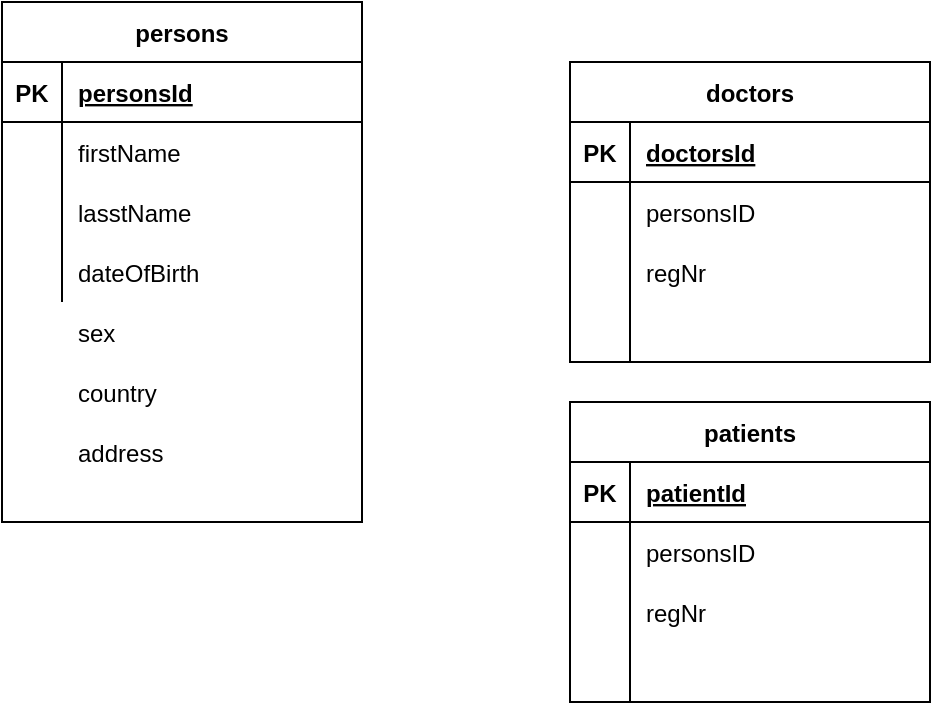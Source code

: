 <mxfile version="14.1.1" type="github"><diagram id="Gl5iQgwV_IHb5SMOgu8m" name="Page-1"><mxGraphModel dx="953" dy="499" grid="1" gridSize="10" guides="1" tooltips="1" connect="1" arrows="1" fold="1" page="1" pageScale="1" pageWidth="827" pageHeight="1169" math="0" shadow="0"><root><mxCell id="0"/><mxCell id="1" parent="0"/><mxCell id="aHe6YEiuPDmAwNzLMvTl-14" value="persons" style="shape=table;startSize=30;container=1;collapsible=1;childLayout=tableLayout;fixedRows=1;rowLines=0;fontStyle=1;align=center;resizeLast=1;" vertex="1" parent="1"><mxGeometry x="40" y="310" width="180" height="260" as="geometry"/></mxCell><mxCell id="aHe6YEiuPDmAwNzLMvTl-15" value="" style="shape=partialRectangle;collapsible=0;dropTarget=0;pointerEvents=0;fillColor=none;top=0;left=0;bottom=1;right=0;points=[[0,0.5],[1,0.5]];portConstraint=eastwest;" vertex="1" parent="aHe6YEiuPDmAwNzLMvTl-14"><mxGeometry y="30" width="180" height="30" as="geometry"/></mxCell><mxCell id="aHe6YEiuPDmAwNzLMvTl-16" value="PK" style="shape=partialRectangle;connectable=0;fillColor=none;top=0;left=0;bottom=0;right=0;fontStyle=1;overflow=hidden;" vertex="1" parent="aHe6YEiuPDmAwNzLMvTl-15"><mxGeometry width="30" height="30" as="geometry"/></mxCell><mxCell id="aHe6YEiuPDmAwNzLMvTl-17" value="personsId" style="shape=partialRectangle;connectable=0;fillColor=none;top=0;left=0;bottom=0;right=0;align=left;spacingLeft=6;fontStyle=5;overflow=hidden;" vertex="1" parent="aHe6YEiuPDmAwNzLMvTl-15"><mxGeometry x="30" width="150" height="30" as="geometry"/></mxCell><mxCell id="aHe6YEiuPDmAwNzLMvTl-18" value="" style="shape=partialRectangle;collapsible=0;dropTarget=0;pointerEvents=0;fillColor=none;top=0;left=0;bottom=0;right=0;points=[[0,0.5],[1,0.5]];portConstraint=eastwest;" vertex="1" parent="aHe6YEiuPDmAwNzLMvTl-14"><mxGeometry y="60" width="180" height="30" as="geometry"/></mxCell><mxCell id="aHe6YEiuPDmAwNzLMvTl-19" value="" style="shape=partialRectangle;connectable=0;fillColor=none;top=0;left=0;bottom=0;right=0;editable=1;overflow=hidden;" vertex="1" parent="aHe6YEiuPDmAwNzLMvTl-18"><mxGeometry width="30" height="30" as="geometry"/></mxCell><mxCell id="aHe6YEiuPDmAwNzLMvTl-20" value="firstName" style="shape=partialRectangle;connectable=0;fillColor=none;top=0;left=0;bottom=0;right=0;align=left;spacingLeft=6;overflow=hidden;" vertex="1" parent="aHe6YEiuPDmAwNzLMvTl-18"><mxGeometry x="30" width="150" height="30" as="geometry"/></mxCell><mxCell id="aHe6YEiuPDmAwNzLMvTl-21" value="" style="shape=partialRectangle;collapsible=0;dropTarget=0;pointerEvents=0;fillColor=none;top=0;left=0;bottom=0;right=0;points=[[0,0.5],[1,0.5]];portConstraint=eastwest;" vertex="1" parent="aHe6YEiuPDmAwNzLMvTl-14"><mxGeometry y="90" width="180" height="30" as="geometry"/></mxCell><mxCell id="aHe6YEiuPDmAwNzLMvTl-22" value="" style="shape=partialRectangle;connectable=0;fillColor=none;top=0;left=0;bottom=0;right=0;editable=1;overflow=hidden;" vertex="1" parent="aHe6YEiuPDmAwNzLMvTl-21"><mxGeometry width="30" height="30" as="geometry"/></mxCell><mxCell id="aHe6YEiuPDmAwNzLMvTl-23" value="lasstName" style="shape=partialRectangle;connectable=0;fillColor=none;top=0;left=0;bottom=0;right=0;align=left;spacingLeft=6;overflow=hidden;" vertex="1" parent="aHe6YEiuPDmAwNzLMvTl-21"><mxGeometry x="30" width="150" height="30" as="geometry"/></mxCell><mxCell id="aHe6YEiuPDmAwNzLMvTl-24" value="" style="shape=partialRectangle;collapsible=0;dropTarget=0;pointerEvents=0;fillColor=none;top=0;left=0;bottom=0;right=0;points=[[0,0.5],[1,0.5]];portConstraint=eastwest;" vertex="1" parent="aHe6YEiuPDmAwNzLMvTl-14"><mxGeometry y="120" width="180" height="30" as="geometry"/></mxCell><mxCell id="aHe6YEiuPDmAwNzLMvTl-25" value="" style="shape=partialRectangle;connectable=0;fillColor=none;top=0;left=0;bottom=0;right=0;editable=1;overflow=hidden;" vertex="1" parent="aHe6YEiuPDmAwNzLMvTl-24"><mxGeometry width="30" height="30" as="geometry"/></mxCell><mxCell id="aHe6YEiuPDmAwNzLMvTl-26" value="dateOfBirth" style="shape=partialRectangle;connectable=0;fillColor=none;top=0;left=0;bottom=0;right=0;align=left;spacingLeft=6;overflow=hidden;" vertex="1" parent="aHe6YEiuPDmAwNzLMvTl-24"><mxGeometry x="30" width="150" height="30" as="geometry"/></mxCell><mxCell id="aHe6YEiuPDmAwNzLMvTl-28" value="sex" style="shape=partialRectangle;connectable=0;fillColor=none;top=0;left=0;bottom=0;right=0;align=left;spacingLeft=6;overflow=hidden;" vertex="1" parent="1"><mxGeometry x="70" y="460" width="150" height="30" as="geometry"/></mxCell><mxCell id="aHe6YEiuPDmAwNzLMvTl-30" value="country" style="shape=partialRectangle;connectable=0;fillColor=none;top=0;left=0;bottom=0;right=0;align=left;spacingLeft=6;overflow=hidden;" vertex="1" parent="1"><mxGeometry x="70" y="490" width="150" height="30" as="geometry"/></mxCell><mxCell id="aHe6YEiuPDmAwNzLMvTl-31" value="address" style="shape=partialRectangle;connectable=0;fillColor=none;top=0;left=0;bottom=0;right=0;align=left;spacingLeft=6;overflow=hidden;" vertex="1" parent="1"><mxGeometry x="70" y="520" width="150" height="30" as="geometry"/></mxCell><mxCell id="aHe6YEiuPDmAwNzLMvTl-32" value="doctors" style="shape=table;startSize=30;container=1;collapsible=1;childLayout=tableLayout;fixedRows=1;rowLines=0;fontStyle=1;align=center;resizeLast=1;" vertex="1" parent="1"><mxGeometry x="324" y="340" width="180" height="150" as="geometry"/></mxCell><mxCell id="aHe6YEiuPDmAwNzLMvTl-33" value="" style="shape=partialRectangle;collapsible=0;dropTarget=0;pointerEvents=0;fillColor=none;top=0;left=0;bottom=1;right=0;points=[[0,0.5],[1,0.5]];portConstraint=eastwest;" vertex="1" parent="aHe6YEiuPDmAwNzLMvTl-32"><mxGeometry y="30" width="180" height="30" as="geometry"/></mxCell><mxCell id="aHe6YEiuPDmAwNzLMvTl-34" value="PK" style="shape=partialRectangle;connectable=0;fillColor=none;top=0;left=0;bottom=0;right=0;fontStyle=1;overflow=hidden;" vertex="1" parent="aHe6YEiuPDmAwNzLMvTl-33"><mxGeometry width="30" height="30" as="geometry"/></mxCell><mxCell id="aHe6YEiuPDmAwNzLMvTl-35" value="doctorsId" style="shape=partialRectangle;connectable=0;fillColor=none;top=0;left=0;bottom=0;right=0;align=left;spacingLeft=6;fontStyle=5;overflow=hidden;" vertex="1" parent="aHe6YEiuPDmAwNzLMvTl-33"><mxGeometry x="30" width="150" height="30" as="geometry"/></mxCell><mxCell id="aHe6YEiuPDmAwNzLMvTl-36" value="" style="shape=partialRectangle;collapsible=0;dropTarget=0;pointerEvents=0;fillColor=none;top=0;left=0;bottom=0;right=0;points=[[0,0.5],[1,0.5]];portConstraint=eastwest;" vertex="1" parent="aHe6YEiuPDmAwNzLMvTl-32"><mxGeometry y="60" width="180" height="30" as="geometry"/></mxCell><mxCell id="aHe6YEiuPDmAwNzLMvTl-37" value="" style="shape=partialRectangle;connectable=0;fillColor=none;top=0;left=0;bottom=0;right=0;editable=1;overflow=hidden;" vertex="1" parent="aHe6YEiuPDmAwNzLMvTl-36"><mxGeometry width="30" height="30" as="geometry"/></mxCell><mxCell id="aHe6YEiuPDmAwNzLMvTl-38" value="personsID" style="shape=partialRectangle;connectable=0;fillColor=none;top=0;left=0;bottom=0;right=0;align=left;spacingLeft=6;overflow=hidden;" vertex="1" parent="aHe6YEiuPDmAwNzLMvTl-36"><mxGeometry x="30" width="150" height="30" as="geometry"/></mxCell><mxCell id="aHe6YEiuPDmAwNzLMvTl-39" value="" style="shape=partialRectangle;collapsible=0;dropTarget=0;pointerEvents=0;fillColor=none;top=0;left=0;bottom=0;right=0;points=[[0,0.5],[1,0.5]];portConstraint=eastwest;" vertex="1" parent="aHe6YEiuPDmAwNzLMvTl-32"><mxGeometry y="90" width="180" height="30" as="geometry"/></mxCell><mxCell id="aHe6YEiuPDmAwNzLMvTl-40" value="" style="shape=partialRectangle;connectable=0;fillColor=none;top=0;left=0;bottom=0;right=0;editable=1;overflow=hidden;" vertex="1" parent="aHe6YEiuPDmAwNzLMvTl-39"><mxGeometry width="30" height="30" as="geometry"/></mxCell><mxCell id="aHe6YEiuPDmAwNzLMvTl-41" value="regNr" style="shape=partialRectangle;connectable=0;fillColor=none;top=0;left=0;bottom=0;right=0;align=left;spacingLeft=6;overflow=hidden;" vertex="1" parent="aHe6YEiuPDmAwNzLMvTl-39"><mxGeometry x="30" width="150" height="30" as="geometry"/></mxCell><mxCell id="aHe6YEiuPDmAwNzLMvTl-42" value="" style="shape=partialRectangle;collapsible=0;dropTarget=0;pointerEvents=0;fillColor=none;top=0;left=0;bottom=0;right=0;points=[[0,0.5],[1,0.5]];portConstraint=eastwest;" vertex="1" parent="aHe6YEiuPDmAwNzLMvTl-32"><mxGeometry y="120" width="180" height="30" as="geometry"/></mxCell><mxCell id="aHe6YEiuPDmAwNzLMvTl-43" value="" style="shape=partialRectangle;connectable=0;fillColor=none;top=0;left=0;bottom=0;right=0;editable=1;overflow=hidden;" vertex="1" parent="aHe6YEiuPDmAwNzLMvTl-42"><mxGeometry width="30" height="30" as="geometry"/></mxCell><mxCell id="aHe6YEiuPDmAwNzLMvTl-44" value="" style="shape=partialRectangle;connectable=0;fillColor=none;top=0;left=0;bottom=0;right=0;align=left;spacingLeft=6;overflow=hidden;" vertex="1" parent="aHe6YEiuPDmAwNzLMvTl-42"><mxGeometry x="30" width="150" height="30" as="geometry"/></mxCell><mxCell id="aHe6YEiuPDmAwNzLMvTl-45" value="patients" style="shape=table;startSize=30;container=1;collapsible=1;childLayout=tableLayout;fixedRows=1;rowLines=0;fontStyle=1;align=center;resizeLast=1;" vertex="1" parent="1"><mxGeometry x="324" y="510" width="180" height="150" as="geometry"/></mxCell><mxCell id="aHe6YEiuPDmAwNzLMvTl-46" value="" style="shape=partialRectangle;collapsible=0;dropTarget=0;pointerEvents=0;fillColor=none;top=0;left=0;bottom=1;right=0;points=[[0,0.5],[1,0.5]];portConstraint=eastwest;" vertex="1" parent="aHe6YEiuPDmAwNzLMvTl-45"><mxGeometry y="30" width="180" height="30" as="geometry"/></mxCell><mxCell id="aHe6YEiuPDmAwNzLMvTl-47" value="PK" style="shape=partialRectangle;connectable=0;fillColor=none;top=0;left=0;bottom=0;right=0;fontStyle=1;overflow=hidden;" vertex="1" parent="aHe6YEiuPDmAwNzLMvTl-46"><mxGeometry width="30" height="30" as="geometry"/></mxCell><mxCell id="aHe6YEiuPDmAwNzLMvTl-48" value="patientId" style="shape=partialRectangle;connectable=0;fillColor=none;top=0;left=0;bottom=0;right=0;align=left;spacingLeft=6;fontStyle=5;overflow=hidden;" vertex="1" parent="aHe6YEiuPDmAwNzLMvTl-46"><mxGeometry x="30" width="150" height="30" as="geometry"/></mxCell><mxCell id="aHe6YEiuPDmAwNzLMvTl-49" value="" style="shape=partialRectangle;collapsible=0;dropTarget=0;pointerEvents=0;fillColor=none;top=0;left=0;bottom=0;right=0;points=[[0,0.5],[1,0.5]];portConstraint=eastwest;" vertex="1" parent="aHe6YEiuPDmAwNzLMvTl-45"><mxGeometry y="60" width="180" height="30" as="geometry"/></mxCell><mxCell id="aHe6YEiuPDmAwNzLMvTl-50" value="" style="shape=partialRectangle;connectable=0;fillColor=none;top=0;left=0;bottom=0;right=0;editable=1;overflow=hidden;" vertex="1" parent="aHe6YEiuPDmAwNzLMvTl-49"><mxGeometry width="30" height="30" as="geometry"/></mxCell><mxCell id="aHe6YEiuPDmAwNzLMvTl-51" value="personsID" style="shape=partialRectangle;connectable=0;fillColor=none;top=0;left=0;bottom=0;right=0;align=left;spacingLeft=6;overflow=hidden;" vertex="1" parent="aHe6YEiuPDmAwNzLMvTl-49"><mxGeometry x="30" width="150" height="30" as="geometry"/></mxCell><mxCell id="aHe6YEiuPDmAwNzLMvTl-52" value="" style="shape=partialRectangle;collapsible=0;dropTarget=0;pointerEvents=0;fillColor=none;top=0;left=0;bottom=0;right=0;points=[[0,0.5],[1,0.5]];portConstraint=eastwest;" vertex="1" parent="aHe6YEiuPDmAwNzLMvTl-45"><mxGeometry y="90" width="180" height="30" as="geometry"/></mxCell><mxCell id="aHe6YEiuPDmAwNzLMvTl-53" value="" style="shape=partialRectangle;connectable=0;fillColor=none;top=0;left=0;bottom=0;right=0;editable=1;overflow=hidden;" vertex="1" parent="aHe6YEiuPDmAwNzLMvTl-52"><mxGeometry width="30" height="30" as="geometry"/></mxCell><mxCell id="aHe6YEiuPDmAwNzLMvTl-54" value="regNr" style="shape=partialRectangle;connectable=0;fillColor=none;top=0;left=0;bottom=0;right=0;align=left;spacingLeft=6;overflow=hidden;" vertex="1" parent="aHe6YEiuPDmAwNzLMvTl-52"><mxGeometry x="30" width="150" height="30" as="geometry"/></mxCell><mxCell id="aHe6YEiuPDmAwNzLMvTl-55" value="" style="shape=partialRectangle;collapsible=0;dropTarget=0;pointerEvents=0;fillColor=none;top=0;left=0;bottom=0;right=0;points=[[0,0.5],[1,0.5]];portConstraint=eastwest;" vertex="1" parent="aHe6YEiuPDmAwNzLMvTl-45"><mxGeometry y="120" width="180" height="30" as="geometry"/></mxCell><mxCell id="aHe6YEiuPDmAwNzLMvTl-56" value="" style="shape=partialRectangle;connectable=0;fillColor=none;top=0;left=0;bottom=0;right=0;editable=1;overflow=hidden;" vertex="1" parent="aHe6YEiuPDmAwNzLMvTl-55"><mxGeometry width="30" height="30" as="geometry"/></mxCell><mxCell id="aHe6YEiuPDmAwNzLMvTl-57" value="" style="shape=partialRectangle;connectable=0;fillColor=none;top=0;left=0;bottom=0;right=0;align=left;spacingLeft=6;overflow=hidden;" vertex="1" parent="aHe6YEiuPDmAwNzLMvTl-55"><mxGeometry x="30" width="150" height="30" as="geometry"/></mxCell></root></mxGraphModel></diagram></mxfile>